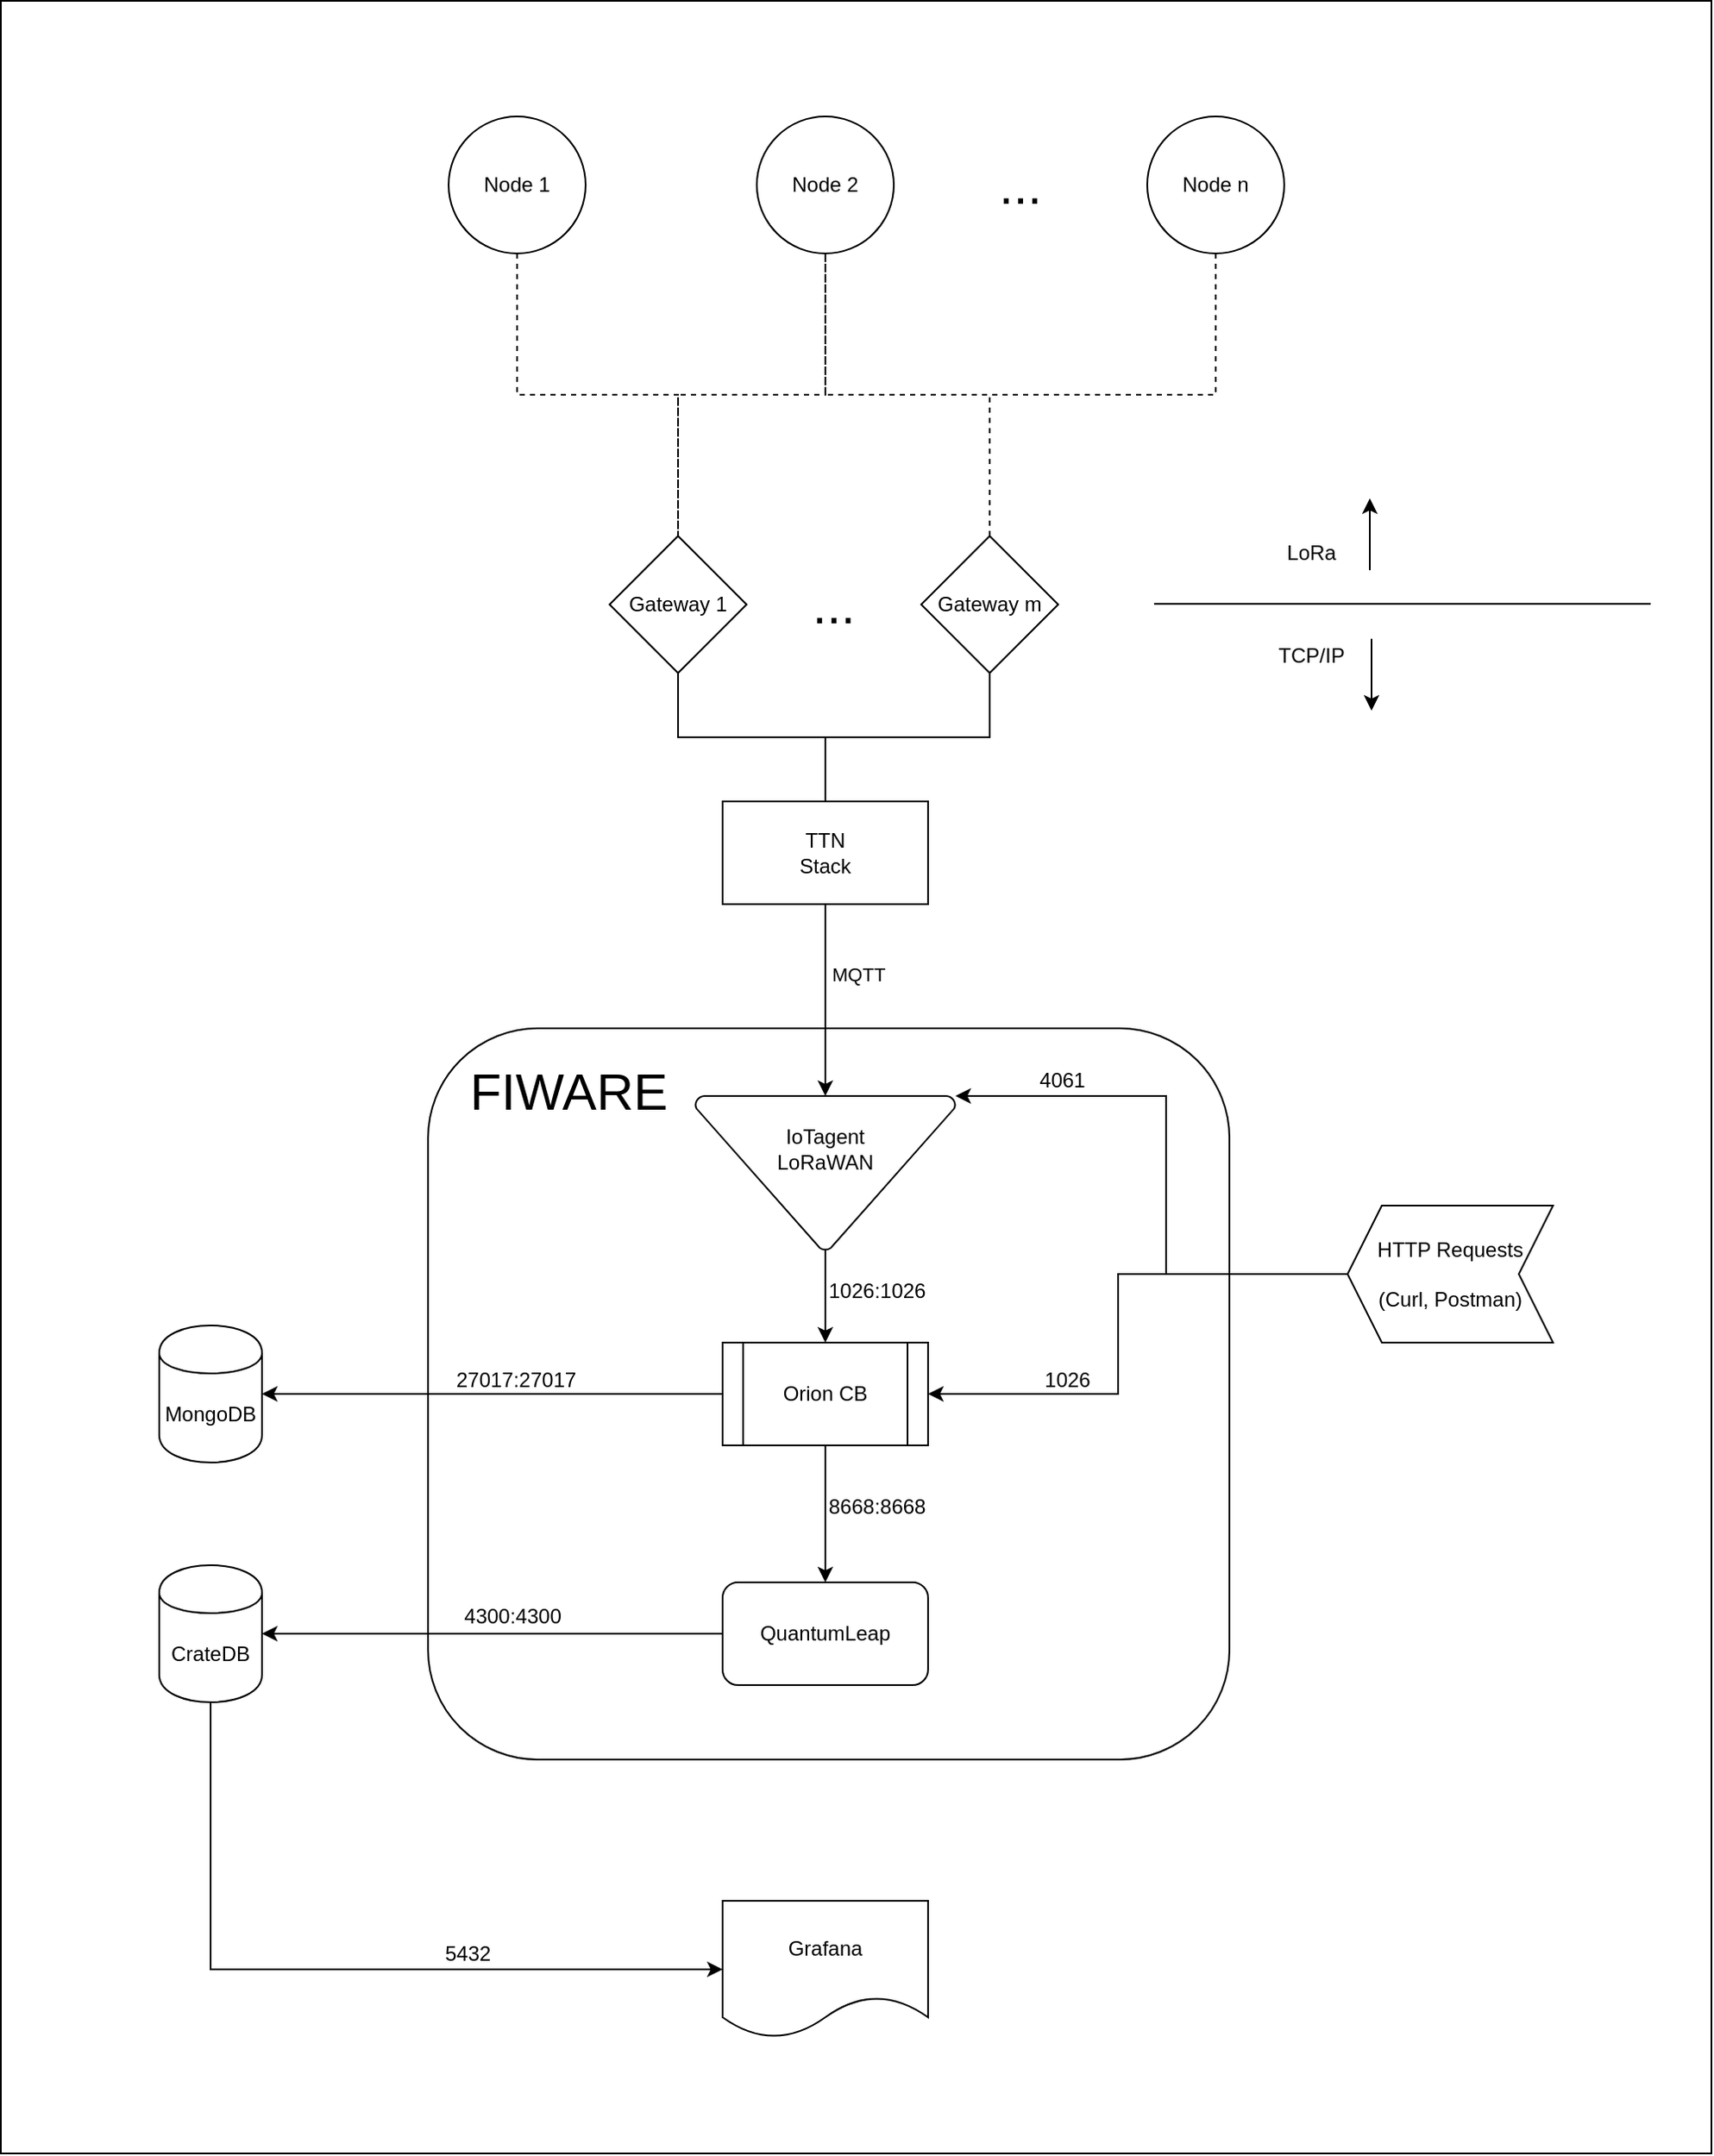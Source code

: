 <mxfile version="13.1.3">
    <diagram id="zpk1kd1FeEkqvfZzUYW5" name="Page-1">
        <mxGraphModel dx="3308" dy="2305" grid="0" gridSize="10" guides="1" tooltips="1" connect="1" arrows="1" fold="1" page="0" pageScale="1" pageWidth="827" pageHeight="1169" background="#ffffff" math="0" shadow="0">
            <root>
                <mxCell id="0"/>
                <mxCell id="1" parent="0"/>
                <mxCell id="55" value="" style="rounded=0;whiteSpace=wrap;html=1;fillColor=none;strokeColor=#000000;" parent="1" vertex="1">
                    <mxGeometry x="-85.5" y="-57.5" width="999" height="1257" as="geometry"/>
                </mxCell>
                <mxCell id="37" value="FIWARE" style="rounded=1;whiteSpace=wrap;html=1;strokeColor=#000000;strokeWidth=1;fontColor=#000000;fillColor=none;labelPosition=left;verticalLabelPosition=top;align=right;verticalAlign=bottom;spacingBottom=65;spacingTop=0;spacing=-120;fontSize=30;spacingLeft=0;spacingRight=-20;" parent="1" vertex="1">
                    <mxGeometry x="164" y="542.5" width="468" height="427" as="geometry"/>
                </mxCell>
                <mxCell id="101" style="edgeStyle=orthogonalEdgeStyle;rounded=0;orthogonalLoop=1;jettySize=auto;html=1;exitX=0.5;exitY=1;exitDx=0;exitDy=0;entryX=0.5;entryY=0;entryDx=0;entryDy=0;endArrow=none;endFill=0;strokeColor=#000000;dashed=1;" edge="1" parent="1" source="2" target="97">
                    <mxGeometry relative="1" as="geometry"/>
                </mxCell>
                <mxCell id="2" value="Node 1" style="ellipse;whiteSpace=wrap;html=1;aspect=fixed;fillColor=none;strokeColor=#000000;fontColor=#000000;" parent="1" vertex="1">
                    <mxGeometry x="176" y="10" width="80" height="80" as="geometry"/>
                </mxCell>
                <mxCell id="24" style="edgeStyle=elbowEdgeStyle;rounded=0;orthogonalLoop=1;jettySize=auto;elbow=vertical;html=1;exitX=0.5;exitY=1;exitDx=0;exitDy=0;dashed=1;endArrow=none;endFill=0;fontColor=#000000;fillColor=#f5f5f5;strokeColor=#000000;" parent="1" source="3" target="5" edge="1">
                    <mxGeometry relative="1" as="geometry"/>
                </mxCell>
                <mxCell id="3" value="Node 2&lt;br&gt;" style="ellipse;whiteSpace=wrap;html=1;aspect=fixed;fillColor=none;strokeColor=#000000;fontColor=#000000;" parent="1" vertex="1">
                    <mxGeometry x="356" y="10" width="80" height="80" as="geometry"/>
                </mxCell>
                <mxCell id="31" style="edgeStyle=orthogonalEdgeStyle;rounded=0;orthogonalLoop=1;jettySize=auto;html=1;exitX=0.5;exitY=1;exitDx=0;exitDy=0;dashed=1;endArrow=none;endFill=0;fontColor=#000000;fillColor=#f5f5f5;strokeColor=#000000;" parent="1" source="4" target="5" edge="1">
                    <mxGeometry relative="1" as="geometry"/>
                </mxCell>
                <mxCell id="4" value="Node n&lt;br&gt;" style="ellipse;whiteSpace=wrap;html=1;aspect=fixed;fillColor=none;strokeColor=#000000;fontColor=#000000;" parent="1" vertex="1">
                    <mxGeometry x="584" y="10" width="80" height="80" as="geometry"/>
                </mxCell>
                <mxCell id="35" style="edgeStyle=orthogonalEdgeStyle;rounded=0;orthogonalLoop=1;jettySize=auto;html=1;exitX=0.5;exitY=1;exitDx=0;exitDy=0;entryX=0.5;entryY=0;entryDx=0;entryDy=0;endArrow=none;endFill=0;fontColor=#000000;fillColor=#f5f5f5;strokeColor=#000000;" parent="1" source="5" target="34" edge="1">
                    <mxGeometry relative="1" as="geometry"/>
                </mxCell>
                <mxCell id="5" value="Gateway m" style="rhombus;whiteSpace=wrap;html=1;fillColor=none;strokeColor=#000000;fontColor=#000000;" parent="1" vertex="1">
                    <mxGeometry x="452" y="255" width="80" height="80" as="geometry"/>
                </mxCell>
                <mxCell id="33" value="&lt;font style=&quot;font-size: 30px&quot;&gt;...&lt;/font&gt;" style="text;html=1;align=center;verticalAlign=middle;whiteSpace=wrap;rounded=0;strokeWidth=5;fillColor=none;strokeColor=none;fontColor=#000000;" parent="1" vertex="1">
                    <mxGeometry x="490" y="40" width="40" height="20" as="geometry"/>
                </mxCell>
                <mxCell id="52" style="edgeStyle=orthogonalEdgeStyle;rounded=0;orthogonalLoop=1;jettySize=auto;html=1;exitX=0.5;exitY=1;exitDx=0;exitDy=0;entryX=0.5;entryY=0;entryDx=0;entryDy=0;entryPerimeter=0;endArrow=classic;endFill=1;strokeColor=#000000;labelBackgroundColor=none;" parent="1" source="34" target="45" edge="1">
                    <mxGeometry relative="1" as="geometry"/>
                </mxCell>
                <mxCell id="59" value="MQTT" style="edgeLabel;html=1;align=left;verticalAlign=middle;resizable=0;points=[];fontColor=#000000;labelBackgroundColor=none;spacingBottom=72;" parent="52" vertex="1" connectable="0">
                    <mxGeometry x="0.372" y="2" relative="1" as="geometry">
                        <mxPoint as="offset"/>
                    </mxGeometry>
                </mxCell>
                <mxCell id="34" value="TTN&lt;br&gt;Stack" style="rounded=0;whiteSpace=wrap;html=1;strokeWidth=1;fillColor=none;strokeColor=#000000;fontColor=#000000;" parent="1" vertex="1">
                    <mxGeometry x="336" y="410" width="120" height="60" as="geometry"/>
                </mxCell>
                <mxCell id="57" style="edgeStyle=orthogonalEdgeStyle;rounded=0;orthogonalLoop=1;jettySize=auto;html=1;exitX=0;exitY=0.5;exitDx=0;exitDy=0;entryX=1;entryY=0.5;entryDx=0;entryDy=0;endArrow=classic;endFill=1;fontColor=#000000;labelBackgroundColor=none;strokeColor=#000000;" parent="1" source="40" target="56" edge="1">
                    <mxGeometry relative="1" as="geometry"/>
                </mxCell>
                <mxCell id="58" value="27017:27017" style="edgeLabel;html=1;align=center;verticalAlign=bottom;resizable=0;points=[];fontColor=#000000;labelBackgroundColor=none;spacingTop=0;spacingBottom=0;spacingLeft=0;spacingRight=30;fontSize=12;" parent="57" vertex="1" connectable="0">
                    <mxGeometry x="-0.213" relative="1" as="geometry">
                        <mxPoint as="offset"/>
                    </mxGeometry>
                </mxCell>
                <mxCell id="66" value="" style="edgeStyle=orthogonalEdgeStyle;rounded=0;orthogonalLoop=1;jettySize=auto;html=1;labelBackgroundColor=none;endArrow=classic;endFill=1;strokeColor=#000000;fontColor=#000000;align=left;" parent="1" source="40" target="60" edge="1">
                    <mxGeometry relative="1" as="geometry"/>
                </mxCell>
                <mxCell id="84" value="8668:8668" style="edgeLabel;html=1;align=left;verticalAlign=middle;resizable=0;points=[];labelBackgroundColor=none;fontColor=#000000;spacingBottom=0;spacingTop=7;fontSize=12;" parent="66" vertex="1" connectable="0">
                    <mxGeometry x="-0.185" relative="1" as="geometry">
                        <mxPoint as="offset"/>
                    </mxGeometry>
                </mxCell>
                <mxCell id="40" value="Orion CB" style="shape=process;whiteSpace=wrap;html=1;backgroundOutline=1;strokeColor=#000000;strokeWidth=1;fillColor=none;fontColor=#000000;" parent="1" vertex="1">
                    <mxGeometry x="336" y="726" width="120" height="60" as="geometry"/>
                </mxCell>
                <mxCell id="47" value="1026:1026" style="edgeStyle=orthogonalEdgeStyle;rounded=0;orthogonalLoop=1;jettySize=auto;exitX=0.5;exitY=1;exitDx=0;exitDy=0;exitPerimeter=0;entryX=0.5;entryY=0;entryDx=0;entryDy=0;endArrow=classic;endFill=1;strokeColor=#000000;fontSize=12;fontColor=#000000;labelBackgroundColor=none;html=1;align=left;spacingTop=0;spacingBottom=7;" parent="1" source="45" target="40" edge="1">
                    <mxGeometry relative="1" as="geometry"/>
                </mxCell>
                <mxCell id="45" value="&lt;font style=&quot;font-size: 12px&quot;&gt;IoTagent&lt;br style=&quot;font-size: 12px&quot;&gt;LoRaWAN&lt;br&gt;&lt;/font&gt;" style="strokeWidth=1;html=1;shape=mxgraph.flowchart.merge_or_storage;whiteSpace=wrap;fillColor=none;fontSize=12;fontColor=#000000;strokeColor=#000000;labelPosition=center;verticalLabelPosition=middle;align=center;verticalAlign=middle;spacingBottom=29;" parent="1" vertex="1">
                    <mxGeometry x="320" y="582" width="152" height="90" as="geometry"/>
                </mxCell>
                <mxCell id="56" value="MongoDB" style="shape=cylinder;whiteSpace=wrap;html=1;boundedLbl=1;backgroundOutline=1;fillColor=none;strokeColor=#000000;fontColor=#000000;labelBackgroundColor=none;" parent="1" vertex="1">
                    <mxGeometry x="7" y="716" width="60" height="80" as="geometry"/>
                </mxCell>
                <mxCell id="69" value="" style="edgeStyle=orthogonalEdgeStyle;rounded=0;orthogonalLoop=1;jettySize=auto;html=1;labelBackgroundColor=none;endArrow=classic;endFill=1;strokeColor=#000000;fontColor=#000000;align=left;" parent="1" source="60" target="67" edge="1">
                    <mxGeometry relative="1" as="geometry">
                        <mxPoint x="256" y="896" as="targetPoint"/>
                    </mxGeometry>
                </mxCell>
                <mxCell id="70" value="4300:4300" style="edgeLabel;html=1;align=center;verticalAlign=bottom;resizable=0;points=[];fontColor=#000000;labelBackgroundColor=none;spacingBottom=4;fontSize=12;" parent="69" vertex="1" connectable="0">
                    <mxGeometry x="-0.085" y="2" relative="1" as="geometry">
                        <mxPoint as="offset"/>
                    </mxGeometry>
                </mxCell>
                <mxCell id="60" value="QuantumLeap" style="rounded=1;whiteSpace=wrap;html=1;labelBackgroundColor=none;strokeColor=#000000;fillColor=none;fontColor=#000000;align=center;" parent="1" vertex="1">
                    <mxGeometry x="336" y="866" width="120" height="60" as="geometry"/>
                </mxCell>
                <mxCell id="73" value="" style="edgeStyle=orthogonalEdgeStyle;rounded=0;orthogonalLoop=1;jettySize=auto;html=1;labelBackgroundColor=none;endArrow=classic;endFill=1;strokeColor=#000000;fontColor=#000000;align=left;entryX=0;entryY=0.5;entryDx=0;entryDy=0;verticalAlign=top;spacingBottom=0;" parent="1" source="67" target="71" edge="1">
                    <mxGeometry relative="1" as="geometry">
                        <mxPoint x="159" y="1016.0" as="targetPoint"/>
                        <Array as="points">
                            <mxPoint x="37" y="1092"/>
                        </Array>
                    </mxGeometry>
                </mxCell>
                <mxCell id="74" value="5432" style="edgeLabel;html=1;align=left;verticalAlign=bottom;resizable=0;points=[];fontColor=#000000;labelBackgroundColor=none;spacingLeft=4;spacingBottom=4;fontSize=12;" parent="73" vertex="1" connectable="0">
                    <mxGeometry x="0.254" y="-3" relative="1" as="geometry">
                        <mxPoint x="1" as="offset"/>
                    </mxGeometry>
                </mxCell>
                <mxCell id="67" value="CrateDB" style="shape=cylinder;whiteSpace=wrap;html=1;boundedLbl=1;backgroundOutline=1;labelBackgroundColor=none;strokeColor=#000000;fillColor=none;fontColor=#000000;align=center;" parent="1" vertex="1">
                    <mxGeometry x="7" y="856" width="60" height="80" as="geometry"/>
                </mxCell>
                <mxCell id="71" value="Grafana" style="shape=document;whiteSpace=wrap;html=1;boundedLbl=1;labelBackgroundColor=none;strokeColor=#000000;fillColor=none;fontColor=#000000;align=center;" parent="1" vertex="1">
                    <mxGeometry x="336" y="1052" width="120" height="80" as="geometry"/>
                </mxCell>
                <mxCell id="78" value="" style="edgeStyle=orthogonalEdgeStyle;rounded=0;orthogonalLoop=1;jettySize=auto;html=1;labelBackgroundColor=none;endArrow=classic;endFill=1;strokeColor=#000000;fontColor=#000000;align=left;" parent="1" source="76" target="40" edge="1">
                    <mxGeometry relative="1" as="geometry">
                        <mxPoint x="609.471" y="686" as="targetPoint"/>
                        <Array as="points">
                            <mxPoint x="567" y="686"/>
                            <mxPoint x="567" y="756"/>
                        </Array>
                    </mxGeometry>
                </mxCell>
                <mxCell id="83" value="1026&lt;br style=&quot;font-size: 12px;&quot;&gt;" style="edgeLabel;html=1;align=center;verticalAlign=bottom;resizable=0;points=[];fontColor=#000000;labelBackgroundColor=none;fontSize=12;" parent="78" vertex="1" connectable="0">
                    <mxGeometry x="0.487" relative="1" as="geometry">
                        <mxPoint as="offset"/>
                    </mxGeometry>
                </mxCell>
                <mxCell id="81" style="edgeStyle=orthogonalEdgeStyle;rounded=0;orthogonalLoop=1;jettySize=auto;html=1;entryX=1;entryY=0;entryDx=0;entryDy=0;entryPerimeter=0;labelBackgroundColor=none;endArrow=classic;endFill=1;strokeColor=#000000;fontColor=#000000;align=left;spacingLeft=0;" parent="1" target="45" edge="1">
                    <mxGeometry relative="1" as="geometry">
                        <mxPoint x="699" y="686" as="sourcePoint"/>
                        <Array as="points">
                            <mxPoint x="595" y="686"/>
                            <mxPoint x="595" y="582"/>
                        </Array>
                    </mxGeometry>
                </mxCell>
                <mxCell id="82" value="4061" style="edgeLabel;html=1;align=center;verticalAlign=bottom;resizable=0;points=[];fontColor=#000000;labelBackgroundColor=none;fontSize=12;" parent="81" vertex="1" connectable="0">
                    <mxGeometry x="0.625" y="-1" relative="1" as="geometry">
                        <mxPoint as="offset"/>
                    </mxGeometry>
                </mxCell>
                <mxCell id="76" value="HTTP Requests&lt;br&gt;&lt;br&gt;(Curl, Postman)" style="shape=step;perimeter=stepPerimeter;fixedSize=1;labelBackgroundColor=none;strokeColor=#000000;fillColor=none;fontColor=#000000;align=center;rotation=0;horizontal=1;whiteSpace=wrap;verticalAlign=middle;flipV=1;flipH=1;html=1;" parent="1" vertex="1">
                    <mxGeometry x="701" y="646" width="120" height="80" as="geometry"/>
                </mxCell>
                <mxCell id="92" value="" style="endArrow=none;html=1;strokeColor=#000000;" parent="1" edge="1">
                    <mxGeometry width="50" height="50" relative="1" as="geometry">
                        <mxPoint x="588" y="294.58" as="sourcePoint"/>
                        <mxPoint x="878" y="294.58" as="targetPoint"/>
                    </mxGeometry>
                </mxCell>
                <mxCell id="93" value="LoRa" style="text;html=1;strokeColor=none;fillColor=none;align=center;verticalAlign=middle;whiteSpace=wrap;rounded=0;fontColor=#000000;" parent="1" vertex="1">
                    <mxGeometry x="660" y="255" width="40" height="20" as="geometry"/>
                </mxCell>
                <mxCell id="94" value="TCP/IP" style="text;html=1;strokeColor=none;fillColor=none;align=center;verticalAlign=middle;whiteSpace=wrap;rounded=0;fontColor=#000000;" parent="1" vertex="1">
                    <mxGeometry x="660" y="315" width="40" height="20" as="geometry"/>
                </mxCell>
                <mxCell id="95" value="" style="endArrow=classic;html=1;strokeColor=#000000;fontColor=#000000;" parent="1" edge="1">
                    <mxGeometry width="50" height="50" relative="1" as="geometry">
                        <mxPoint x="714" y="275" as="sourcePoint"/>
                        <mxPoint x="714" y="233" as="targetPoint"/>
                    </mxGeometry>
                </mxCell>
                <mxCell id="96" value="" style="endArrow=none;html=1;strokeColor=#000000;fontColor=#000000;startArrow=classic;startFill=1;endFill=0;" parent="1" edge="1">
                    <mxGeometry width="50" height="50" relative="1" as="geometry">
                        <mxPoint x="715" y="357" as="sourcePoint"/>
                        <mxPoint x="715" y="315" as="targetPoint"/>
                    </mxGeometry>
                </mxCell>
                <mxCell id="99" style="edgeStyle=orthogonalEdgeStyle;rounded=0;orthogonalLoop=1;jettySize=auto;html=1;exitX=0.5;exitY=0;exitDx=0;exitDy=0;entryX=0.5;entryY=1;entryDx=0;entryDy=0;endArrow=none;endFill=0;strokeColor=#000000;dashed=1;" edge="1" parent="1" source="97" target="3">
                    <mxGeometry relative="1" as="geometry"/>
                </mxCell>
                <mxCell id="100" style="edgeStyle=orthogonalEdgeStyle;rounded=0;orthogonalLoop=1;jettySize=auto;html=1;exitX=0.5;exitY=1;exitDx=0;exitDy=0;entryX=0.5;entryY=0;entryDx=0;entryDy=0;endArrow=none;endFill=0;strokeColor=#000000;" edge="1" parent="1" source="97" target="34">
                    <mxGeometry relative="1" as="geometry"/>
                </mxCell>
                <mxCell id="97" value="Gateway 1" style="rhombus;whiteSpace=wrap;html=1;fillColor=none;strokeColor=#000000;fontColor=#000000;" vertex="1" parent="1">
                    <mxGeometry x="270" y="255" width="80" height="80" as="geometry"/>
                </mxCell>
                <mxCell id="98" value="&lt;font style=&quot;font-size: 30px&quot;&gt;...&lt;/font&gt;" style="text;html=1;align=center;verticalAlign=middle;whiteSpace=wrap;rounded=0;strokeWidth=5;fillColor=none;strokeColor=none;fontColor=#000000;" vertex="1" parent="1">
                    <mxGeometry x="381" y="285" width="40" height="20" as="geometry"/>
                </mxCell>
            </root>
        </mxGraphModel>
    </diagram>
</mxfile>